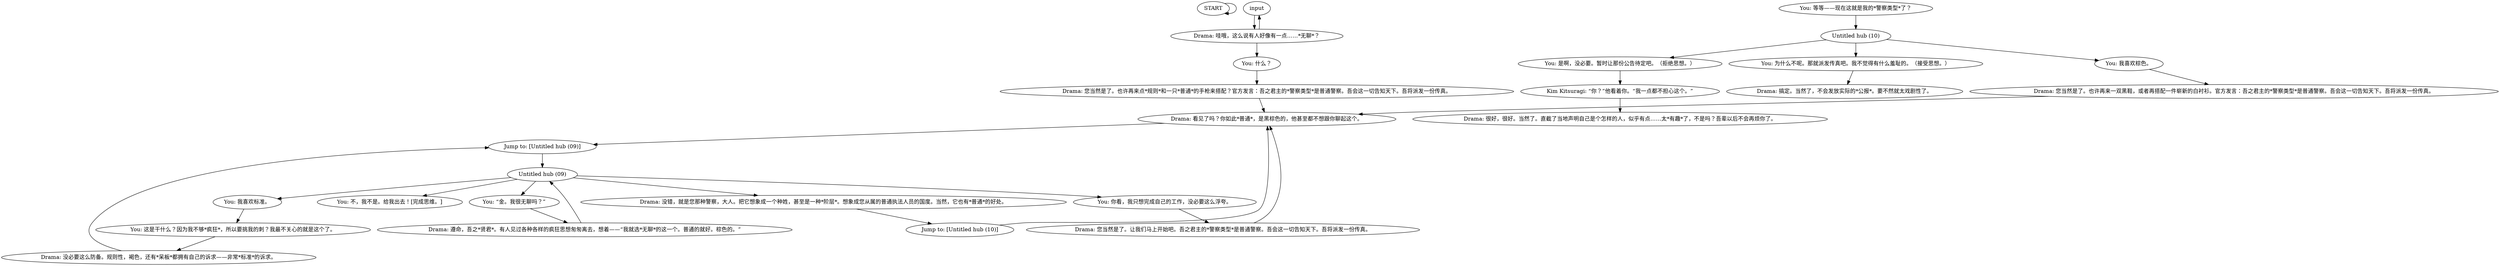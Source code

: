 # THOUGHT / BORING COP
# Drama informs you are a Boring Cop.
# ==================================================
digraph G {
	  0 [label="START"];
	  1 [label="input"];
	  2 [label="You: 不，我不是。给我出去！[完成思维。]"];
	  3 [label="You: 这是干什么？因为我不够*疯狂*，所以要挑我的刺？我最不关心的就是这个了。"];
	  4 [label="Drama: 您当然是了。也许再来点*规则*和一只*普通*的手枪来搭配？官方发言：吾之君主的*警察类型*是普通警察。吾会这一切告知天下。吾将派发一份传真。"];
	  5 [label="Drama: 遵命，吾之*贤君*。有人见过各种各样的疯狂思想匆匆离去，想着——“我就选*无聊*的这一个。普通的就好。棕色的。”"];
	  6 [label="Kim Kitsuragi: “你？”他看着你。“我一点都不担心这个。”"];
	  7 [label="Drama: 很好，很好。当然了。直截了当地声明自己是个怎样的人，似乎有点……太*有趣*了，不是吗？吾辈以后不会再烦你了。"];
	  8 [label="Drama: 看见了吗？你如此*普通*，是黑棕色的，他甚至都不想跟你聊起这个。"];
	  9 [label="Untitled hub (10)"];
	  10 [label="Drama: 没错，就是您那种警察，大人。把它想象成一个种姓，甚至是一种*阶层*。想象成您从属的普通执法人员的国度。当然，它也有*普通*的好处。"];
	  11 [label="You: 我喜欢棕色。"];
	  12 [label="You: 等等——现在这就是我的*警察类型*了？"];
	  13 [label="You: 我喜欢标准。"];
	  14 [label="You: “金。我很无聊吗？”"];
	  15 [label="You: 是啊，没必要。暂时让那份公告待定吧。（拒绝思想。）"];
	  16 [label="Untitled hub (09)"];
	  17 [label="You: 什么？"];
	  18 [label="You: 为什么不呢。那就派发传真吧。我不觉得有什么羞耻的。（接受思想。）"];
	  19 [label="Drama: 搞定。当然了，不会发放实际的*公报*。要不然就太戏剧性了。"];
	  20 [label="Drama: 您当然是了。让我们马上开始吧。吾之君主的*警察类型*是普通警察。吾会这一切告知天下。吾将派发一份传真。"];
	  21 [label="Drama: 没必要这么防备。规则性，褐色，还有*呆板*都拥有自己的诉求——非常*标准*的诉求。"];
	  22 [label="Jump to: [Untitled hub (09)]"];
	  23 [label="You: 你看，我只想完成自己的工作，没必要这么浮夸。"];
	  24 [label="Jump to: [Untitled hub (10)]"];
	  25 [label="Drama: 哇哦，这么说有人好像有一点……*无聊*？"];
	  26 [label="Drama: 您当然是了。也许再来一双黑鞋，或者再搭配一件崭新的白衬衫。官方发言：吾之君主的*警察类型*是普通警察。吾会这一切告知天下。吾将派发一份传真。"];
	  0 -> 0
	  1 -> 25
	  3 -> 21
	  4 -> 8
	  5 -> 16
	  6 -> 7
	  8 -> 22
	  9 -> 18
	  9 -> 11
	  9 -> 15
	  10 -> 24
	  11 -> 26
	  12 -> 9
	  13 -> 3
	  14 -> 5
	  15 -> 6
	  16 -> 2
	  16 -> 10
	  16 -> 13
	  16 -> 14
	  16 -> 23
	  17 -> 4
	  18 -> 19
	  20 -> 8
	  21 -> 22
	  22 -> 16
	  23 -> 20
	  24 -> 8
	  25 -> 17
	  25 -> 1
	  26 -> 8
}


